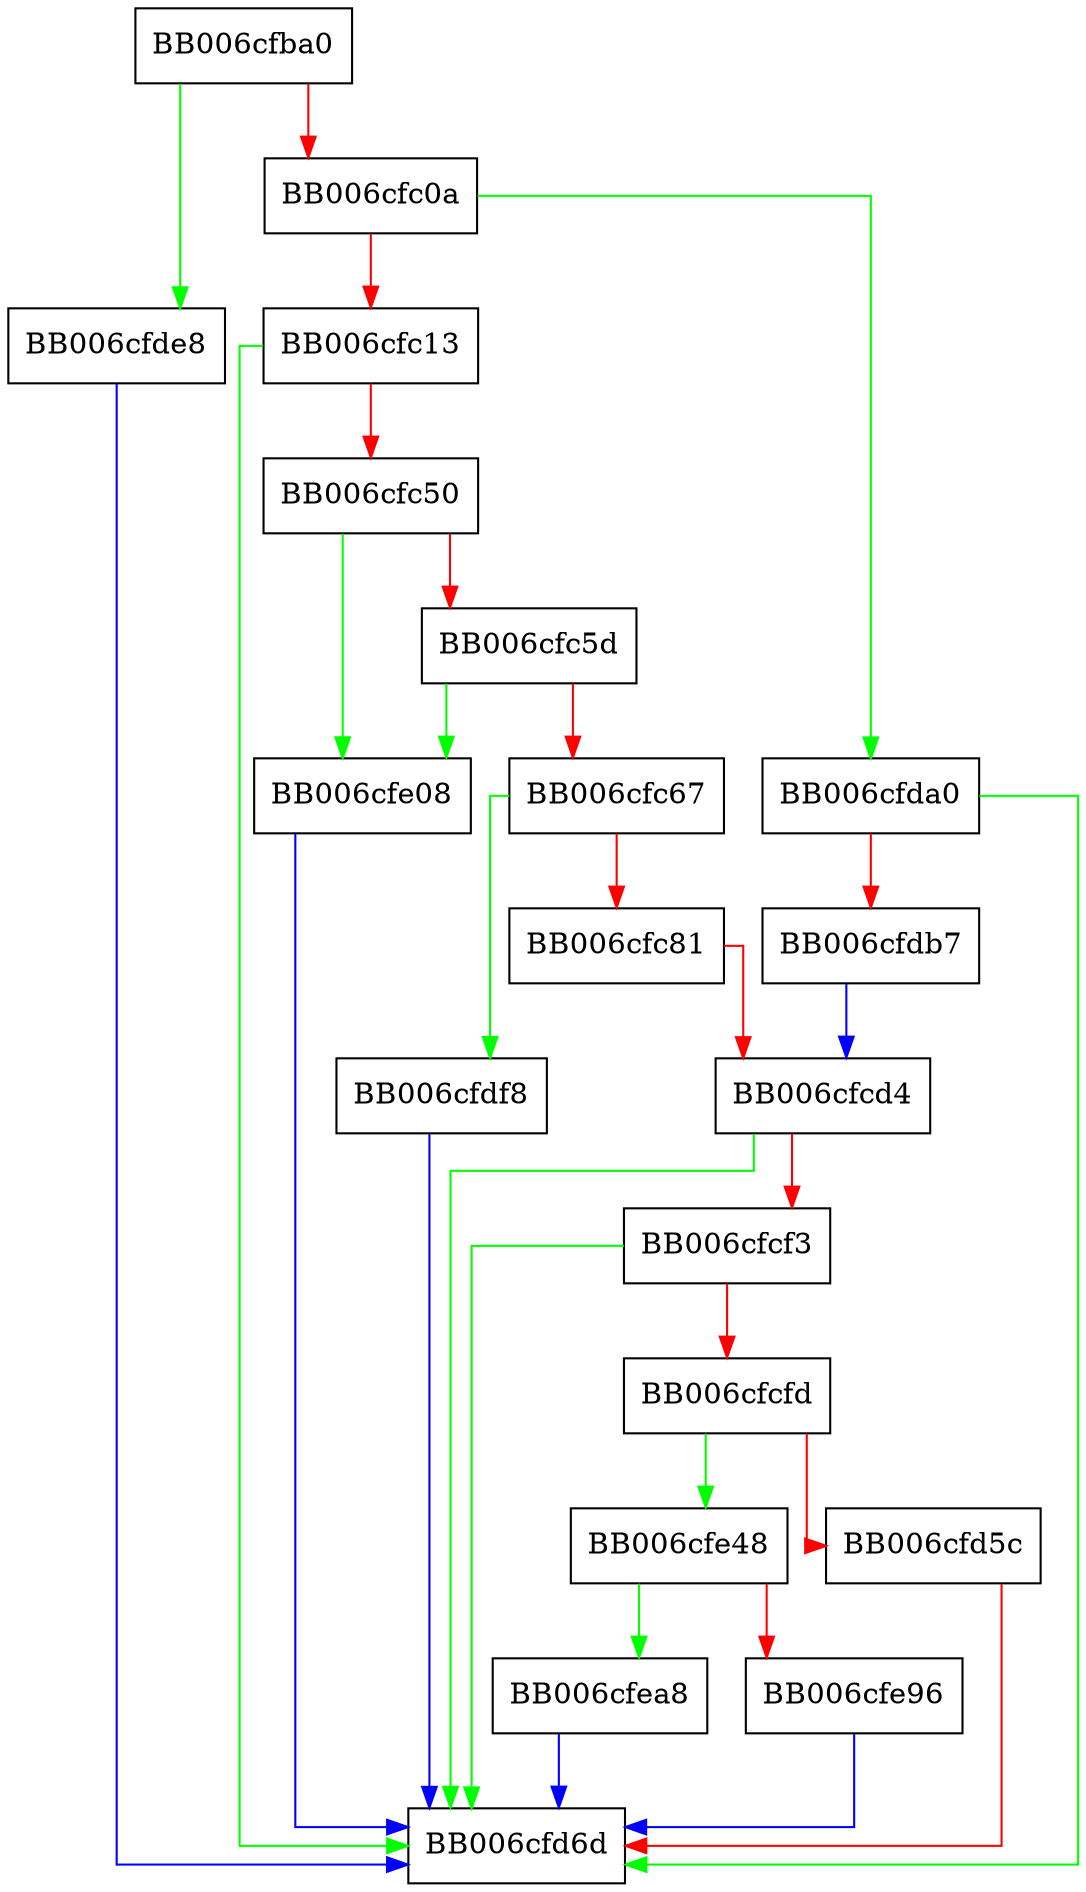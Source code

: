 digraph derive_secret {
  node [shape="box"];
  graph [splines=ortho];
  BB006cfba0 -> BB006cfde8 [color="green"];
  BB006cfba0 -> BB006cfc0a [color="red"];
  BB006cfc0a -> BB006cfda0 [color="green"];
  BB006cfc0a -> BB006cfc13 [color="red"];
  BB006cfc13 -> BB006cfd6d [color="green"];
  BB006cfc13 -> BB006cfc50 [color="red"];
  BB006cfc50 -> BB006cfe08 [color="green"];
  BB006cfc50 -> BB006cfc5d [color="red"];
  BB006cfc5d -> BB006cfe08 [color="green"];
  BB006cfc5d -> BB006cfc67 [color="red"];
  BB006cfc67 -> BB006cfdf8 [color="green"];
  BB006cfc67 -> BB006cfc81 [color="red"];
  BB006cfc81 -> BB006cfcd4 [color="red"];
  BB006cfcd4 -> BB006cfd6d [color="green"];
  BB006cfcd4 -> BB006cfcf3 [color="red"];
  BB006cfcf3 -> BB006cfd6d [color="green"];
  BB006cfcf3 -> BB006cfcfd [color="red"];
  BB006cfcfd -> BB006cfe48 [color="green"];
  BB006cfcfd -> BB006cfd5c [color="red"];
  BB006cfd5c -> BB006cfd6d [color="red"];
  BB006cfda0 -> BB006cfd6d [color="green"];
  BB006cfda0 -> BB006cfdb7 [color="red"];
  BB006cfdb7 -> BB006cfcd4 [color="blue"];
  BB006cfde8 -> BB006cfd6d [color="blue"];
  BB006cfdf8 -> BB006cfd6d [color="blue"];
  BB006cfe08 -> BB006cfd6d [color="blue"];
  BB006cfe48 -> BB006cfea8 [color="green"];
  BB006cfe48 -> BB006cfe96 [color="red"];
  BB006cfe96 -> BB006cfd6d [color="blue"];
  BB006cfea8 -> BB006cfd6d [color="blue"];
}